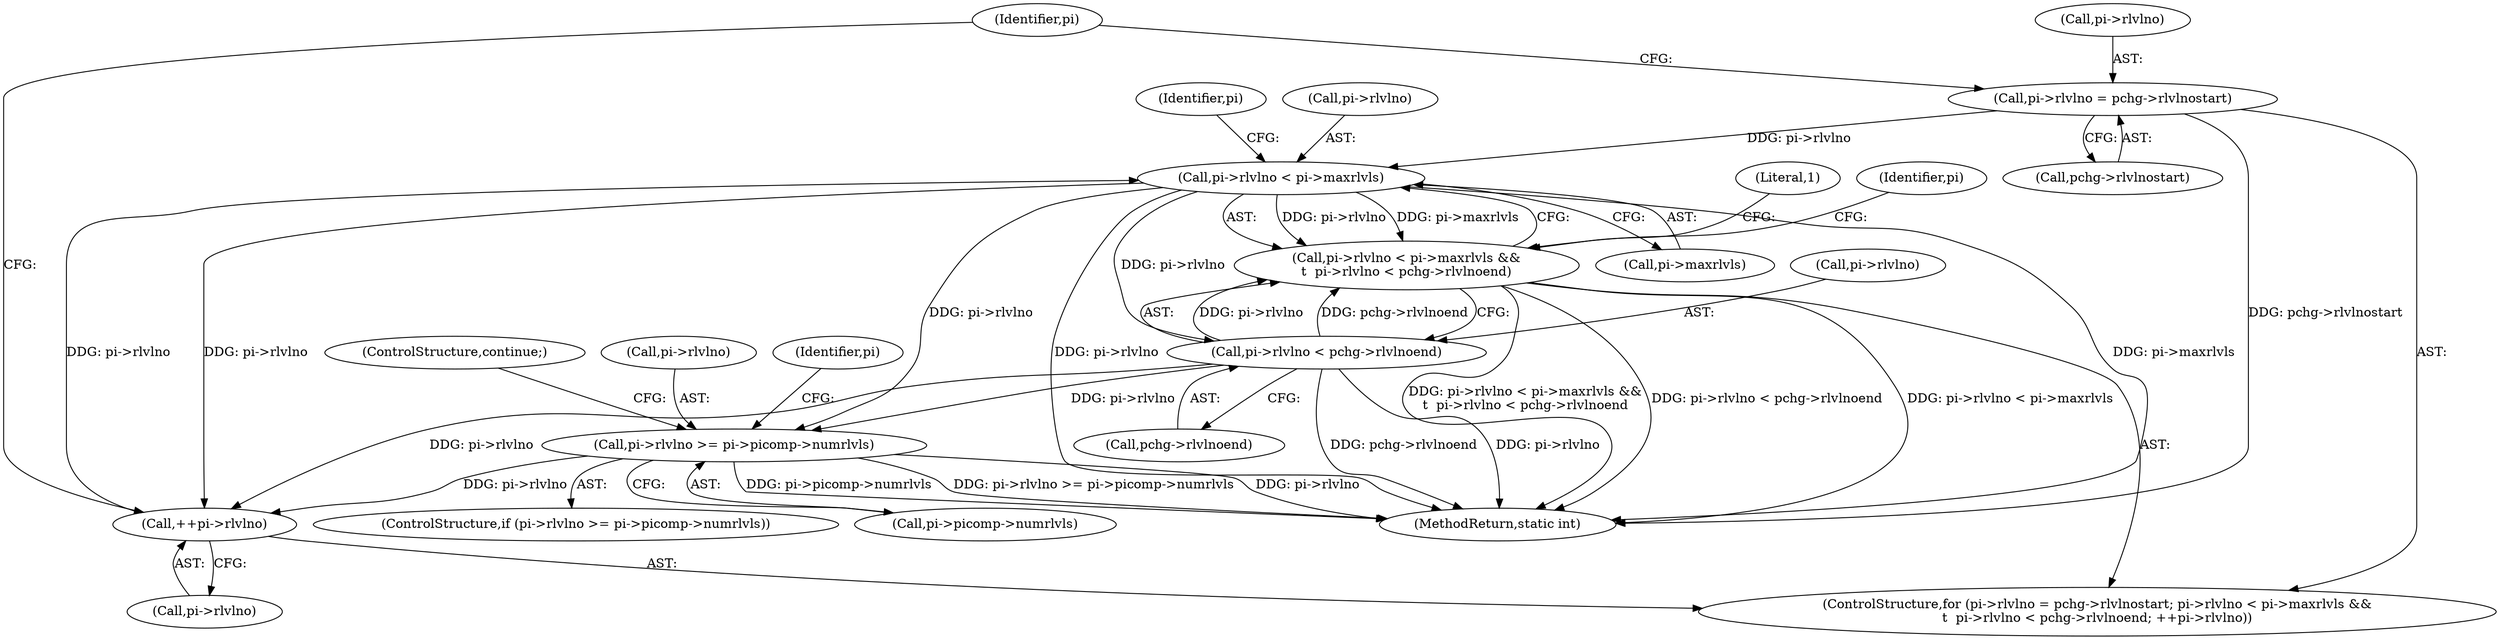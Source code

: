 digraph "0_jasper_aa0b0f79ade5eef8b0e7a214c03f5af54b36ba7d_1@pointer" {
"1000147" [label="(Call,pi->rlvlno = pchg->rlvlnostart)"];
"1000155" [label="(Call,pi->rlvlno < pi->maxrlvls)"];
"1000154" [label="(Call,pi->rlvlno < pi->maxrlvls &&\n\t  pi->rlvlno < pchg->rlvlnoend)"];
"1000162" [label="(Call,pi->rlvlno < pchg->rlvlnoend)"];
"1000169" [label="(Call,++pi->rlvlno)"];
"1000251" [label="(Call,pi->rlvlno >= pi->picomp->numrlvls)"];
"1000164" [label="(Identifier,pi)"];
"1000170" [label="(Call,pi->rlvlno)"];
"1000159" [label="(Call,pi->maxrlvls)"];
"1000155" [label="(Call,pi->rlvlno < pi->maxrlvls)"];
"1000163" [label="(Call,pi->rlvlno)"];
"1000251" [label="(Call,pi->rlvlno >= pi->picomp->numrlvls)"];
"1000328" [label="(Literal,1)"];
"1000255" [label="(Call,pi->picomp->numrlvls)"];
"1000156" [label="(Call,pi->rlvlno)"];
"1000157" [label="(Identifier,pi)"];
"1000177" [label="(Identifier,pi)"];
"1000146" [label="(ControlStructure,for (pi->rlvlno = pchg->rlvlnostart; pi->rlvlno < pi->maxrlvls &&\n\t  pi->rlvlno < pchg->rlvlnoend; ++pi->rlvlno))"];
"1000250" [label="(ControlStructure,if (pi->rlvlno >= pi->picomp->numrlvls))"];
"1000261" [label="(ControlStructure,continue;)"];
"1000154" [label="(Call,pi->rlvlno < pi->maxrlvls &&\n\t  pi->rlvlno < pchg->rlvlnoend)"];
"1000151" [label="(Call,pchg->rlvlnostart)"];
"1000148" [label="(Call,pi->rlvlno)"];
"1000162" [label="(Call,pi->rlvlno < pchg->rlvlnoend)"];
"1000147" [label="(Call,pi->rlvlno = pchg->rlvlnostart)"];
"1000252" [label="(Call,pi->rlvlno)"];
"1000264" [label="(Identifier,pi)"];
"1000169" [label="(Call,++pi->rlvlno)"];
"1000329" [label="(MethodReturn,static int)"];
"1000166" [label="(Call,pchg->rlvlnoend)"];
"1000147" -> "1000146"  [label="AST: "];
"1000147" -> "1000151"  [label="CFG: "];
"1000148" -> "1000147"  [label="AST: "];
"1000151" -> "1000147"  [label="AST: "];
"1000157" -> "1000147"  [label="CFG: "];
"1000147" -> "1000329"  [label="DDG: pchg->rlvlnostart"];
"1000147" -> "1000155"  [label="DDG: pi->rlvlno"];
"1000155" -> "1000154"  [label="AST: "];
"1000155" -> "1000159"  [label="CFG: "];
"1000156" -> "1000155"  [label="AST: "];
"1000159" -> "1000155"  [label="AST: "];
"1000164" -> "1000155"  [label="CFG: "];
"1000154" -> "1000155"  [label="CFG: "];
"1000155" -> "1000329"  [label="DDG: pi->maxrlvls"];
"1000155" -> "1000329"  [label="DDG: pi->rlvlno"];
"1000155" -> "1000154"  [label="DDG: pi->rlvlno"];
"1000155" -> "1000154"  [label="DDG: pi->maxrlvls"];
"1000169" -> "1000155"  [label="DDG: pi->rlvlno"];
"1000155" -> "1000162"  [label="DDG: pi->rlvlno"];
"1000155" -> "1000169"  [label="DDG: pi->rlvlno"];
"1000155" -> "1000251"  [label="DDG: pi->rlvlno"];
"1000154" -> "1000146"  [label="AST: "];
"1000154" -> "1000162"  [label="CFG: "];
"1000162" -> "1000154"  [label="AST: "];
"1000177" -> "1000154"  [label="CFG: "];
"1000328" -> "1000154"  [label="CFG: "];
"1000154" -> "1000329"  [label="DDG: pi->rlvlno < pi->maxrlvls"];
"1000154" -> "1000329"  [label="DDG: pi->rlvlno < pi->maxrlvls &&\n\t  pi->rlvlno < pchg->rlvlnoend"];
"1000154" -> "1000329"  [label="DDG: pi->rlvlno < pchg->rlvlnoend"];
"1000162" -> "1000154"  [label="DDG: pi->rlvlno"];
"1000162" -> "1000154"  [label="DDG: pchg->rlvlnoend"];
"1000162" -> "1000166"  [label="CFG: "];
"1000163" -> "1000162"  [label="AST: "];
"1000166" -> "1000162"  [label="AST: "];
"1000162" -> "1000329"  [label="DDG: pchg->rlvlnoend"];
"1000162" -> "1000329"  [label="DDG: pi->rlvlno"];
"1000162" -> "1000169"  [label="DDG: pi->rlvlno"];
"1000162" -> "1000251"  [label="DDG: pi->rlvlno"];
"1000169" -> "1000146"  [label="AST: "];
"1000169" -> "1000170"  [label="CFG: "];
"1000170" -> "1000169"  [label="AST: "];
"1000157" -> "1000169"  [label="CFG: "];
"1000251" -> "1000169"  [label="DDG: pi->rlvlno"];
"1000251" -> "1000250"  [label="AST: "];
"1000251" -> "1000255"  [label="CFG: "];
"1000252" -> "1000251"  [label="AST: "];
"1000255" -> "1000251"  [label="AST: "];
"1000261" -> "1000251"  [label="CFG: "];
"1000264" -> "1000251"  [label="CFG: "];
"1000251" -> "1000329"  [label="DDG: pi->picomp->numrlvls"];
"1000251" -> "1000329"  [label="DDG: pi->rlvlno >= pi->picomp->numrlvls"];
"1000251" -> "1000329"  [label="DDG: pi->rlvlno"];
}
